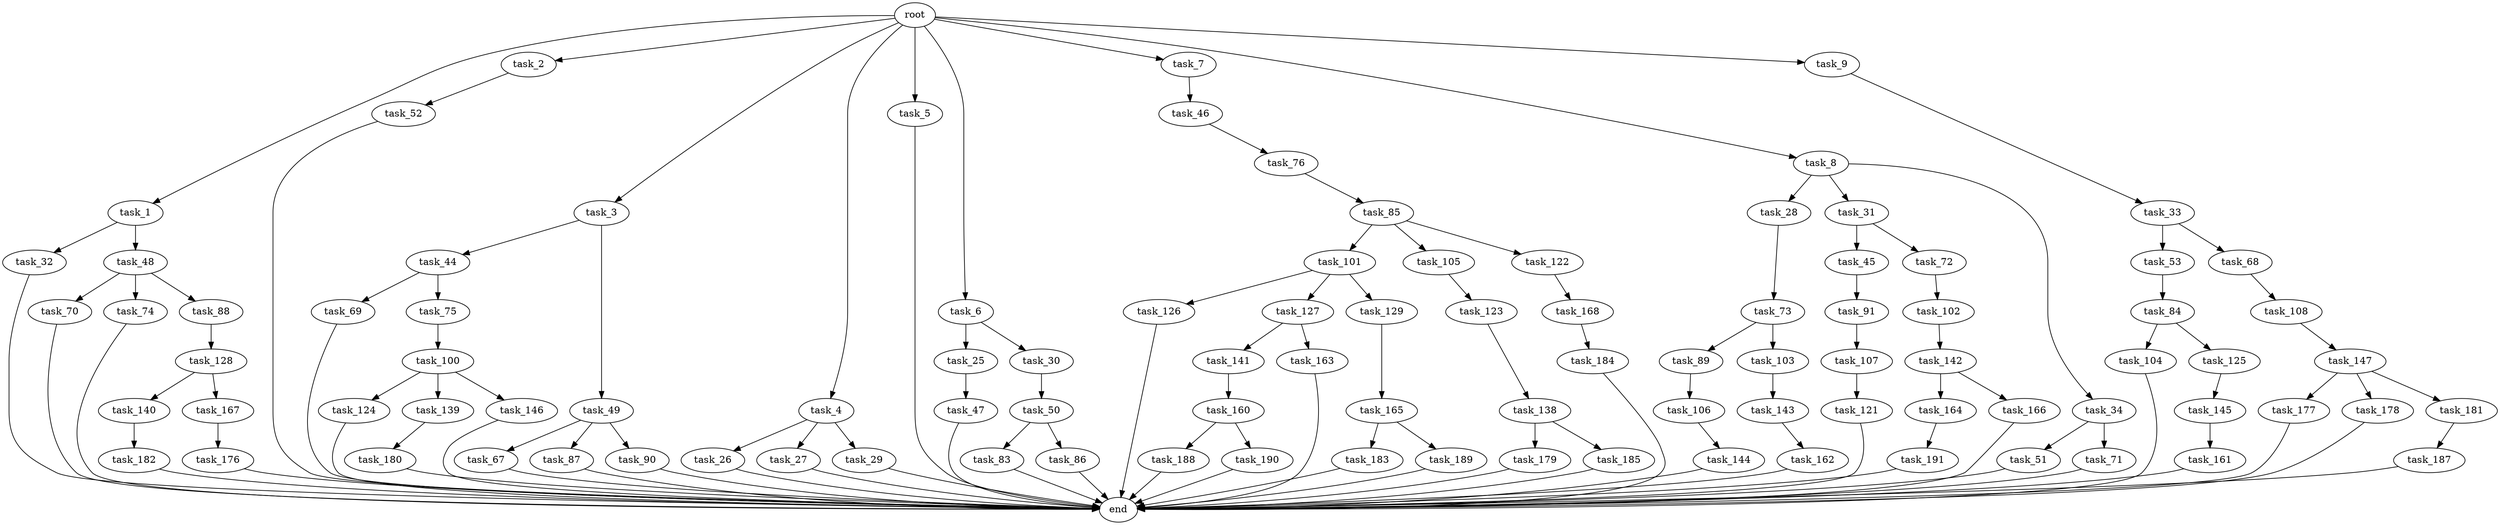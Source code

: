 digraph G {
  root [size="0.000000"];
  task_1 [size="1.024000"];
  task_2 [size="1.024000"];
  task_3 [size="1.024000"];
  task_4 [size="1.024000"];
  task_5 [size="1.024000"];
  task_6 [size="1.024000"];
  task_7 [size="1.024000"];
  task_8 [size="1.024000"];
  task_9 [size="1.024000"];
  task_25 [size="77309411.328000"];
  task_26 [size="34359738.368000"];
  task_27 [size="34359738.368000"];
  task_28 [size="695784701.952000"];
  task_29 [size="34359738.368000"];
  task_30 [size="77309411.328000"];
  task_31 [size="695784701.952000"];
  task_32 [size="695784701.952000"];
  task_33 [size="695784701.952000"];
  task_34 [size="695784701.952000"];
  task_44 [size="77309411.328000"];
  task_45 [size="214748364.800000"];
  task_46 [size="34359738.368000"];
  task_47 [size="549755813.888000"];
  task_48 [size="695784701.952000"];
  task_49 [size="77309411.328000"];
  task_50 [size="695784701.952000"];
  task_51 [size="137438953.472000"];
  task_52 [size="858993459.200000"];
  task_53 [size="858993459.200000"];
  task_67 [size="77309411.328000"];
  task_68 [size="858993459.200000"];
  task_69 [size="858993459.200000"];
  task_70 [size="214748364.800000"];
  task_71 [size="137438953.472000"];
  task_72 [size="214748364.800000"];
  task_73 [size="858993459.200000"];
  task_74 [size="214748364.800000"];
  task_75 [size="858993459.200000"];
  task_76 [size="34359738.368000"];
  task_83 [size="34359738.368000"];
  task_84 [size="695784701.952000"];
  task_85 [size="549755813.888000"];
  task_86 [size="34359738.368000"];
  task_87 [size="77309411.328000"];
  task_88 [size="214748364.800000"];
  task_89 [size="34359738.368000"];
  task_90 [size="77309411.328000"];
  task_91 [size="420906795.008000"];
  task_100 [size="309237645.312000"];
  task_101 [size="34359738.368000"];
  task_102 [size="549755813.888000"];
  task_103 [size="34359738.368000"];
  task_104 [size="309237645.312000"];
  task_105 [size="34359738.368000"];
  task_106 [size="77309411.328000"];
  task_107 [size="34359738.368000"];
  task_108 [size="137438953.472000"];
  task_121 [size="549755813.888000"];
  task_122 [size="34359738.368000"];
  task_123 [size="420906795.008000"];
  task_124 [size="309237645.312000"];
  task_125 [size="309237645.312000"];
  task_126 [size="420906795.008000"];
  task_127 [size="420906795.008000"];
  task_128 [size="34359738.368000"];
  task_129 [size="420906795.008000"];
  task_138 [size="137438953.472000"];
  task_139 [size="309237645.312000"];
  task_140 [size="77309411.328000"];
  task_141 [size="309237645.312000"];
  task_142 [size="420906795.008000"];
  task_143 [size="137438953.472000"];
  task_144 [size="77309411.328000"];
  task_145 [size="695784701.952000"];
  task_146 [size="309237645.312000"];
  task_147 [size="858993459.200000"];
  task_160 [size="420906795.008000"];
  task_161 [size="858993459.200000"];
  task_162 [size="858993459.200000"];
  task_163 [size="309237645.312000"];
  task_164 [size="309237645.312000"];
  task_165 [size="137438953.472000"];
  task_166 [size="309237645.312000"];
  task_167 [size="77309411.328000"];
  task_168 [size="858993459.200000"];
  task_176 [size="34359738.368000"];
  task_177 [size="77309411.328000"];
  task_178 [size="77309411.328000"];
  task_179 [size="77309411.328000"];
  task_180 [size="420906795.008000"];
  task_181 [size="77309411.328000"];
  task_182 [size="858993459.200000"];
  task_183 [size="214748364.800000"];
  task_184 [size="420906795.008000"];
  task_185 [size="77309411.328000"];
  task_187 [size="549755813.888000"];
  task_188 [size="858993459.200000"];
  task_189 [size="214748364.800000"];
  task_190 [size="858993459.200000"];
  task_191 [size="137438953.472000"];
  end [size="0.000000"];

  root -> task_1 [size="1.000000"];
  root -> task_2 [size="1.000000"];
  root -> task_3 [size="1.000000"];
  root -> task_4 [size="1.000000"];
  root -> task_5 [size="1.000000"];
  root -> task_6 [size="1.000000"];
  root -> task_7 [size="1.000000"];
  root -> task_8 [size="1.000000"];
  root -> task_9 [size="1.000000"];
  task_1 -> task_32 [size="679477248.000000"];
  task_1 -> task_48 [size="679477248.000000"];
  task_2 -> task_52 [size="838860800.000000"];
  task_3 -> task_44 [size="75497472.000000"];
  task_3 -> task_49 [size="75497472.000000"];
  task_4 -> task_26 [size="33554432.000000"];
  task_4 -> task_27 [size="33554432.000000"];
  task_4 -> task_29 [size="33554432.000000"];
  task_5 -> end [size="1.000000"];
  task_6 -> task_25 [size="75497472.000000"];
  task_6 -> task_30 [size="75497472.000000"];
  task_7 -> task_46 [size="33554432.000000"];
  task_8 -> task_28 [size="679477248.000000"];
  task_8 -> task_31 [size="679477248.000000"];
  task_8 -> task_34 [size="679477248.000000"];
  task_9 -> task_33 [size="679477248.000000"];
  task_25 -> task_47 [size="536870912.000000"];
  task_26 -> end [size="1.000000"];
  task_27 -> end [size="1.000000"];
  task_28 -> task_73 [size="838860800.000000"];
  task_29 -> end [size="1.000000"];
  task_30 -> task_50 [size="679477248.000000"];
  task_31 -> task_45 [size="209715200.000000"];
  task_31 -> task_72 [size="209715200.000000"];
  task_32 -> end [size="1.000000"];
  task_33 -> task_53 [size="838860800.000000"];
  task_33 -> task_68 [size="838860800.000000"];
  task_34 -> task_51 [size="134217728.000000"];
  task_34 -> task_71 [size="134217728.000000"];
  task_44 -> task_69 [size="838860800.000000"];
  task_44 -> task_75 [size="838860800.000000"];
  task_45 -> task_91 [size="411041792.000000"];
  task_46 -> task_76 [size="33554432.000000"];
  task_47 -> end [size="1.000000"];
  task_48 -> task_70 [size="209715200.000000"];
  task_48 -> task_74 [size="209715200.000000"];
  task_48 -> task_88 [size="209715200.000000"];
  task_49 -> task_67 [size="75497472.000000"];
  task_49 -> task_87 [size="75497472.000000"];
  task_49 -> task_90 [size="75497472.000000"];
  task_50 -> task_83 [size="33554432.000000"];
  task_50 -> task_86 [size="33554432.000000"];
  task_51 -> end [size="1.000000"];
  task_52 -> end [size="1.000000"];
  task_53 -> task_84 [size="679477248.000000"];
  task_67 -> end [size="1.000000"];
  task_68 -> task_108 [size="134217728.000000"];
  task_69 -> end [size="1.000000"];
  task_70 -> end [size="1.000000"];
  task_71 -> end [size="1.000000"];
  task_72 -> task_102 [size="536870912.000000"];
  task_73 -> task_89 [size="33554432.000000"];
  task_73 -> task_103 [size="33554432.000000"];
  task_74 -> end [size="1.000000"];
  task_75 -> task_100 [size="301989888.000000"];
  task_76 -> task_85 [size="536870912.000000"];
  task_83 -> end [size="1.000000"];
  task_84 -> task_104 [size="301989888.000000"];
  task_84 -> task_125 [size="301989888.000000"];
  task_85 -> task_101 [size="33554432.000000"];
  task_85 -> task_105 [size="33554432.000000"];
  task_85 -> task_122 [size="33554432.000000"];
  task_86 -> end [size="1.000000"];
  task_87 -> end [size="1.000000"];
  task_88 -> task_128 [size="33554432.000000"];
  task_89 -> task_106 [size="75497472.000000"];
  task_90 -> end [size="1.000000"];
  task_91 -> task_107 [size="33554432.000000"];
  task_100 -> task_124 [size="301989888.000000"];
  task_100 -> task_139 [size="301989888.000000"];
  task_100 -> task_146 [size="301989888.000000"];
  task_101 -> task_126 [size="411041792.000000"];
  task_101 -> task_127 [size="411041792.000000"];
  task_101 -> task_129 [size="411041792.000000"];
  task_102 -> task_142 [size="411041792.000000"];
  task_103 -> task_143 [size="134217728.000000"];
  task_104 -> end [size="1.000000"];
  task_105 -> task_123 [size="411041792.000000"];
  task_106 -> task_144 [size="75497472.000000"];
  task_107 -> task_121 [size="536870912.000000"];
  task_108 -> task_147 [size="838860800.000000"];
  task_121 -> end [size="1.000000"];
  task_122 -> task_168 [size="838860800.000000"];
  task_123 -> task_138 [size="134217728.000000"];
  task_124 -> end [size="1.000000"];
  task_125 -> task_145 [size="679477248.000000"];
  task_126 -> end [size="1.000000"];
  task_127 -> task_141 [size="301989888.000000"];
  task_127 -> task_163 [size="301989888.000000"];
  task_128 -> task_140 [size="75497472.000000"];
  task_128 -> task_167 [size="75497472.000000"];
  task_129 -> task_165 [size="134217728.000000"];
  task_138 -> task_179 [size="75497472.000000"];
  task_138 -> task_185 [size="75497472.000000"];
  task_139 -> task_180 [size="411041792.000000"];
  task_140 -> task_182 [size="838860800.000000"];
  task_141 -> task_160 [size="411041792.000000"];
  task_142 -> task_164 [size="301989888.000000"];
  task_142 -> task_166 [size="301989888.000000"];
  task_143 -> task_162 [size="838860800.000000"];
  task_144 -> end [size="1.000000"];
  task_145 -> task_161 [size="838860800.000000"];
  task_146 -> end [size="1.000000"];
  task_147 -> task_177 [size="75497472.000000"];
  task_147 -> task_178 [size="75497472.000000"];
  task_147 -> task_181 [size="75497472.000000"];
  task_160 -> task_188 [size="838860800.000000"];
  task_160 -> task_190 [size="838860800.000000"];
  task_161 -> end [size="1.000000"];
  task_162 -> end [size="1.000000"];
  task_163 -> end [size="1.000000"];
  task_164 -> task_191 [size="134217728.000000"];
  task_165 -> task_183 [size="209715200.000000"];
  task_165 -> task_189 [size="209715200.000000"];
  task_166 -> end [size="1.000000"];
  task_167 -> task_176 [size="33554432.000000"];
  task_168 -> task_184 [size="411041792.000000"];
  task_176 -> end [size="1.000000"];
  task_177 -> end [size="1.000000"];
  task_178 -> end [size="1.000000"];
  task_179 -> end [size="1.000000"];
  task_180 -> end [size="1.000000"];
  task_181 -> task_187 [size="536870912.000000"];
  task_182 -> end [size="1.000000"];
  task_183 -> end [size="1.000000"];
  task_184 -> end [size="1.000000"];
  task_185 -> end [size="1.000000"];
  task_187 -> end [size="1.000000"];
  task_188 -> end [size="1.000000"];
  task_189 -> end [size="1.000000"];
  task_190 -> end [size="1.000000"];
  task_191 -> end [size="1.000000"];
}
